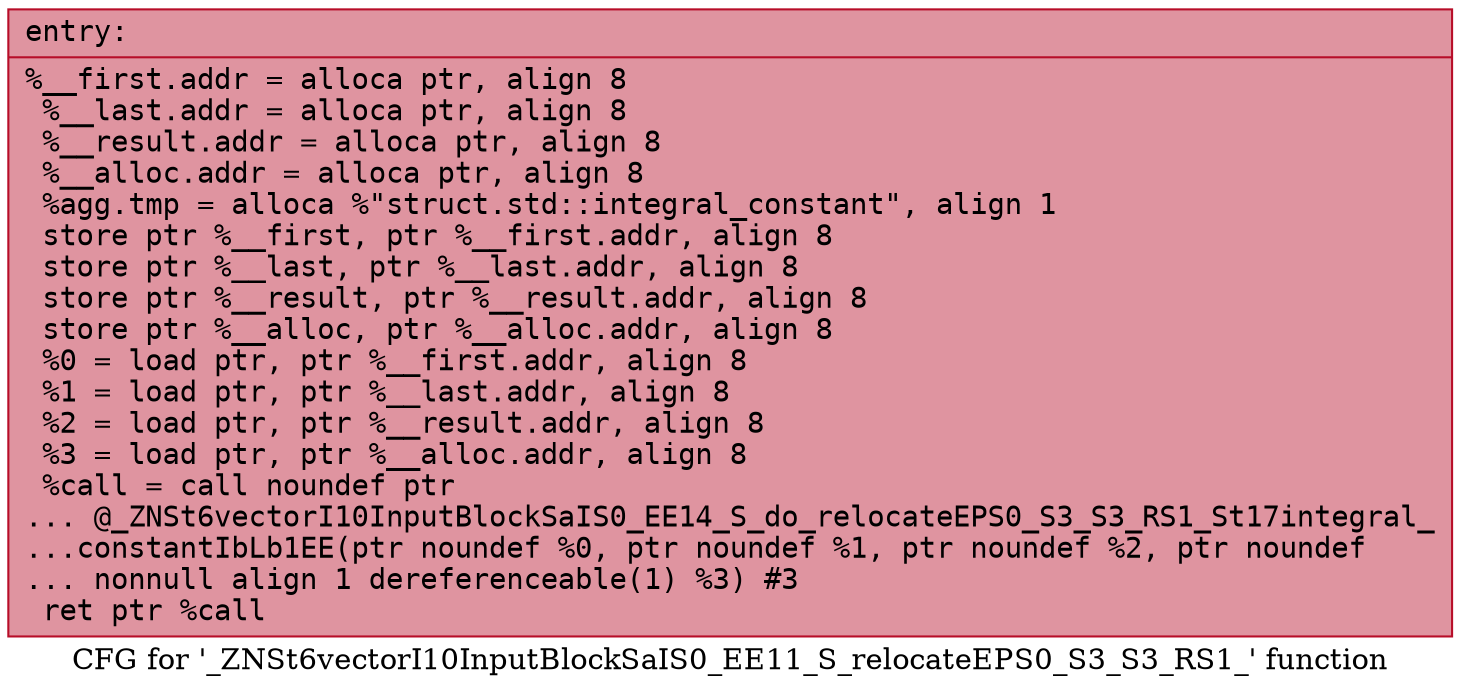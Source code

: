digraph "CFG for '_ZNSt6vectorI10InputBlockSaIS0_EE11_S_relocateEPS0_S3_S3_RS1_' function" {
	label="CFG for '_ZNSt6vectorI10InputBlockSaIS0_EE11_S_relocateEPS0_S3_S3_RS1_' function";

	Node0x562c4e564dd0 [shape=record,color="#b70d28ff", style=filled, fillcolor="#b70d2870" fontname="Courier",label="{entry:\l|  %__first.addr = alloca ptr, align 8\l  %__last.addr = alloca ptr, align 8\l  %__result.addr = alloca ptr, align 8\l  %__alloc.addr = alloca ptr, align 8\l  %agg.tmp = alloca %\"struct.std::integral_constant\", align 1\l  store ptr %__first, ptr %__first.addr, align 8\l  store ptr %__last, ptr %__last.addr, align 8\l  store ptr %__result, ptr %__result.addr, align 8\l  store ptr %__alloc, ptr %__alloc.addr, align 8\l  %0 = load ptr, ptr %__first.addr, align 8\l  %1 = load ptr, ptr %__last.addr, align 8\l  %2 = load ptr, ptr %__result.addr, align 8\l  %3 = load ptr, ptr %__alloc.addr, align 8\l  %call = call noundef ptr\l... @_ZNSt6vectorI10InputBlockSaIS0_EE14_S_do_relocateEPS0_S3_S3_RS1_St17integral_\l...constantIbLb1EE(ptr noundef %0, ptr noundef %1, ptr noundef %2, ptr noundef\l... nonnull align 1 dereferenceable(1) %3) #3\l  ret ptr %call\l}"];
}
